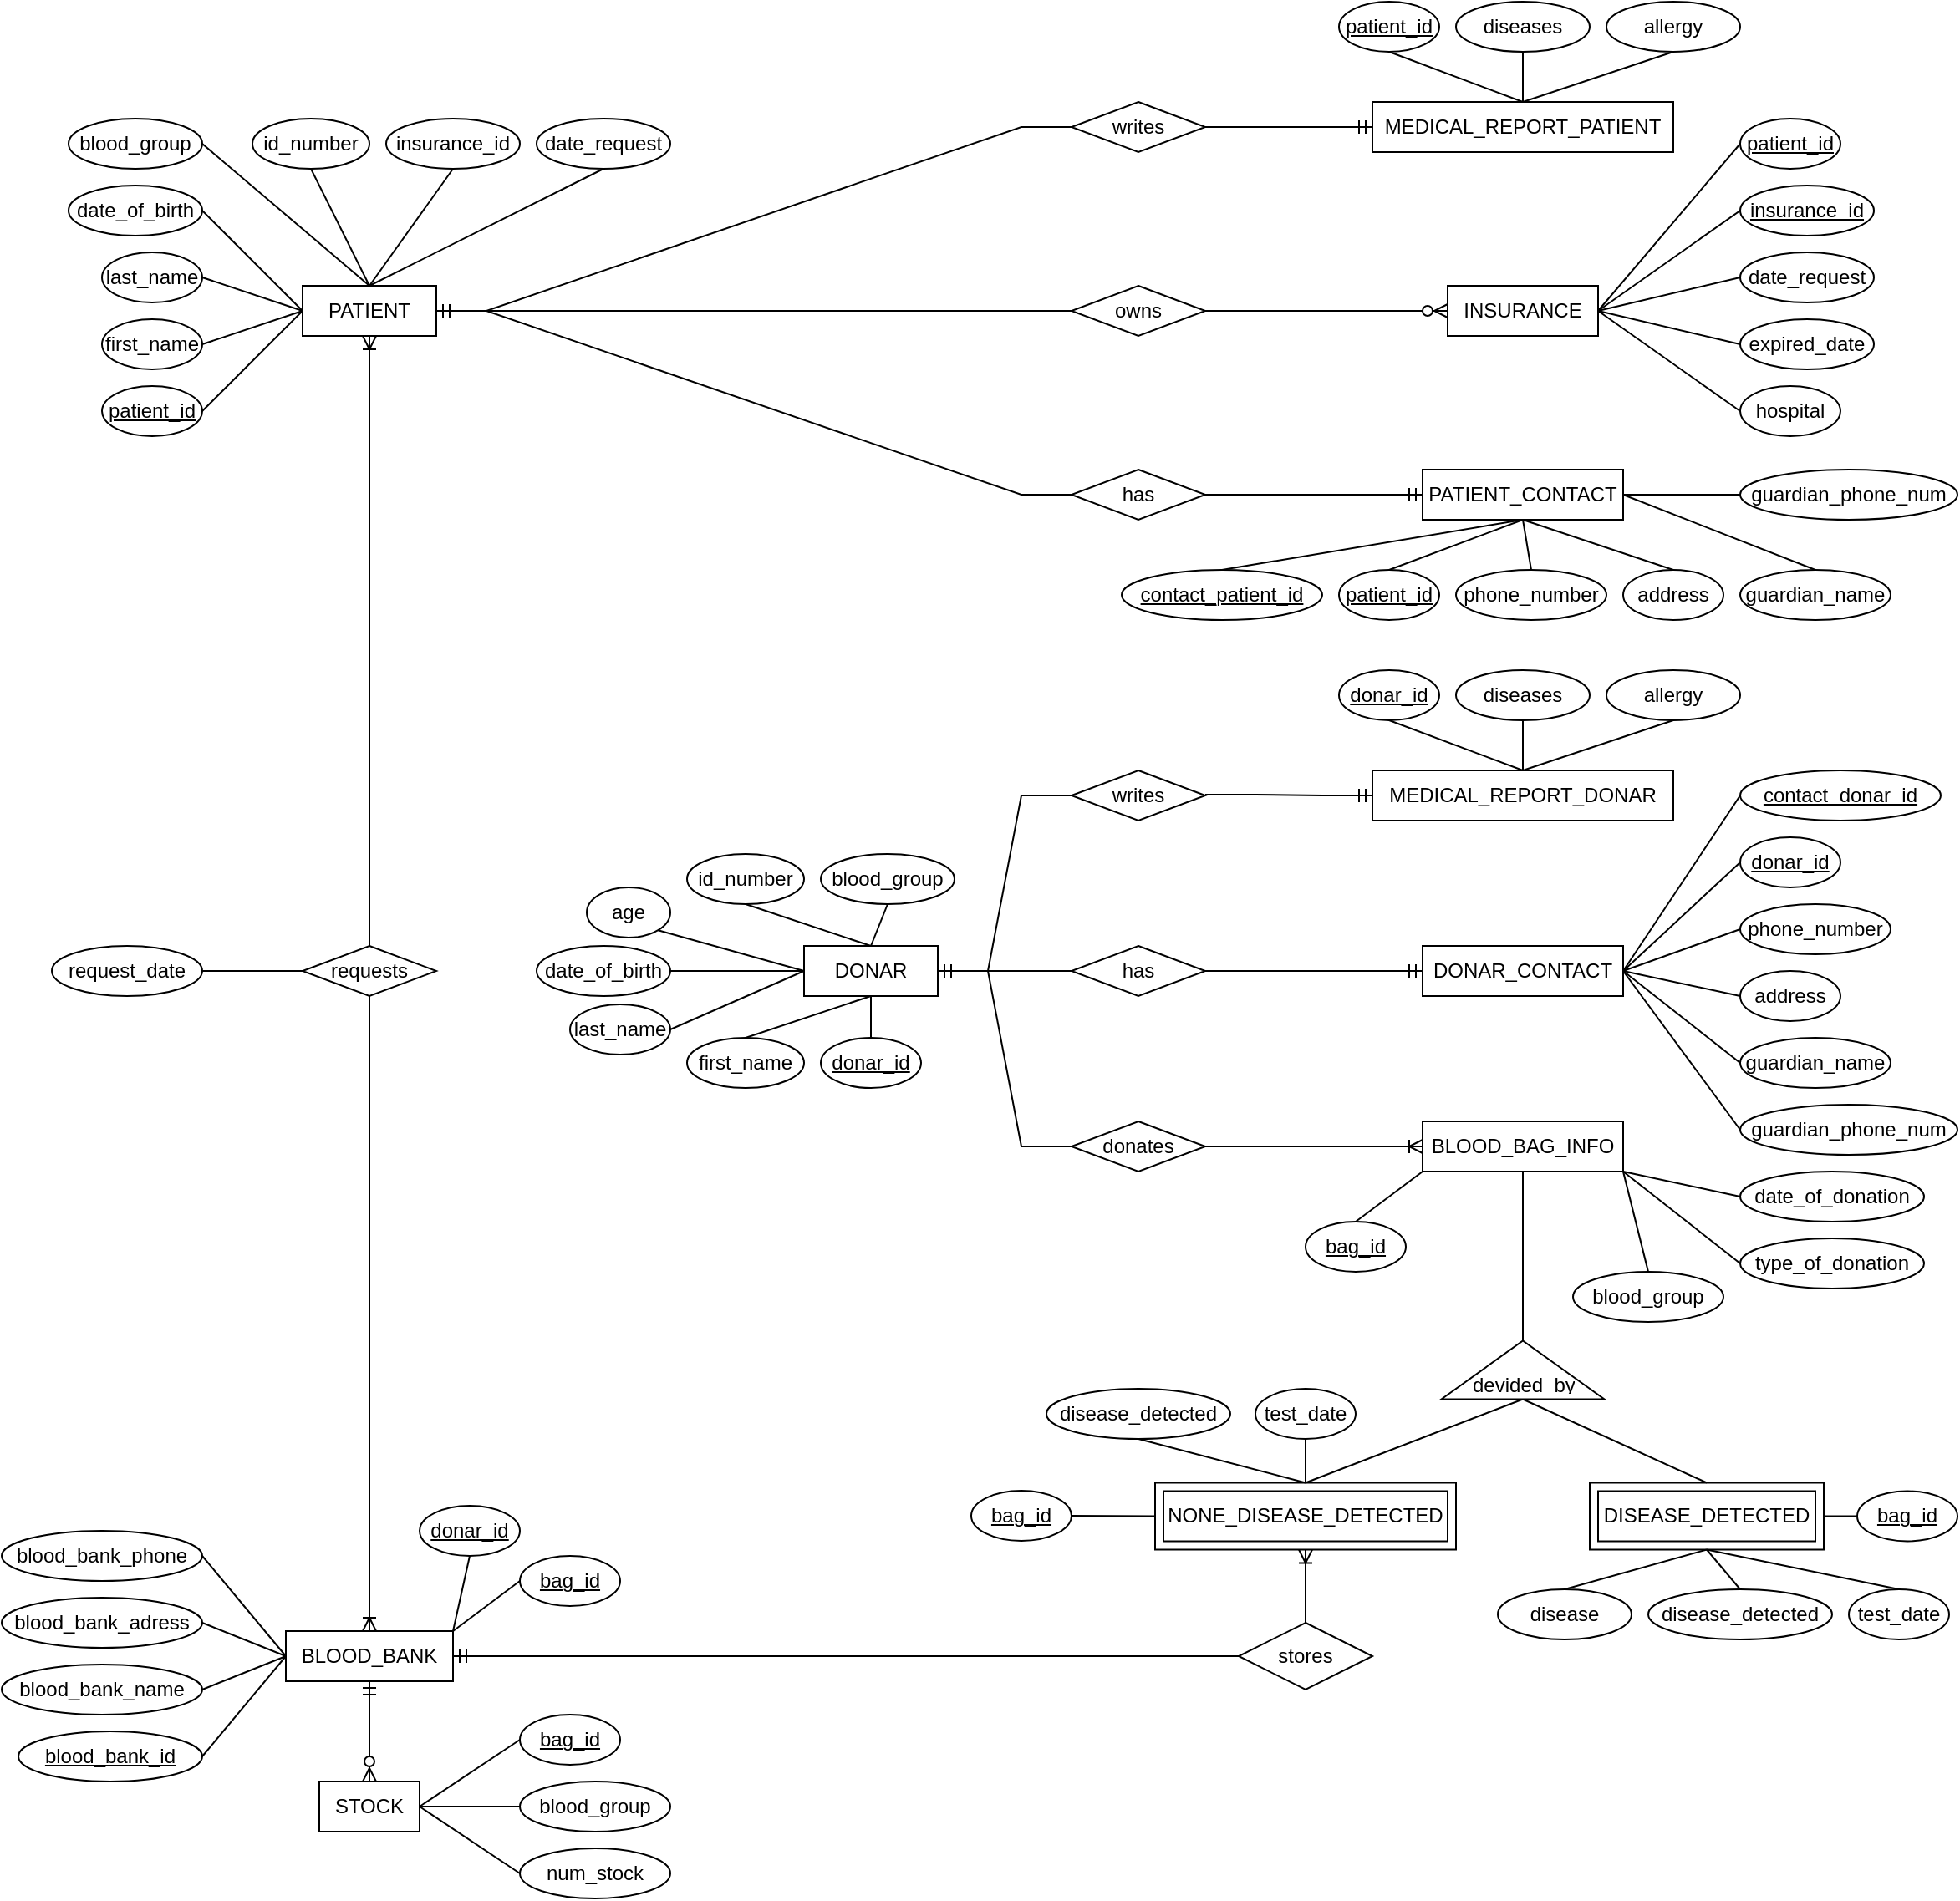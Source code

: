 <mxfile version="21.1.5" type="github">
  <diagram name="Page-1" id="q_V2T-h4sfvPQw7d-c_-">
    <mxGraphModel dx="2597" dy="2327" grid="1" gridSize="10" guides="1" tooltips="1" connect="1" arrows="1" fold="1" page="1" pageScale="1" pageWidth="850" pageHeight="1100" math="0" shadow="0">
      <root>
        <mxCell id="0" />
        <mxCell id="1" parent="0" />
        <mxCell id="ZOQP2-AyTBX1FextHDZo-1" value="PATIENT" style="rounded=0;whiteSpace=wrap;html=1;" parent="1" vertex="1">
          <mxGeometry x="-410" y="110" width="80" height="30" as="geometry" />
        </mxCell>
        <UserObject label="date_of_birth" id="ZOQP2-AyTBX1FextHDZo-3">
          <mxCell style="ellipse;whiteSpace=wrap;html=1;" parent="1" vertex="1">
            <mxGeometry x="-550" y="50" width="80" height="30" as="geometry" />
          </mxCell>
        </UserObject>
        <UserObject label="id_number" id="ZOQP2-AyTBX1FextHDZo-4">
          <mxCell style="ellipse;whiteSpace=wrap;html=1;" parent="1" vertex="1">
            <mxGeometry x="-440" y="10" width="70" height="30" as="geometry" />
          </mxCell>
        </UserObject>
        <UserObject label="blood_group" id="ZOQP2-AyTBX1FextHDZo-5">
          <mxCell style="ellipse;whiteSpace=wrap;html=1;" parent="1" vertex="1">
            <mxGeometry x="-550" y="10" width="80" height="30" as="geometry" />
          </mxCell>
        </UserObject>
        <UserObject label="insurance_id" id="ZOQP2-AyTBX1FextHDZo-6">
          <mxCell style="ellipse;whiteSpace=wrap;html=1;" parent="1" vertex="1">
            <mxGeometry x="-360" y="10" width="80" height="30" as="geometry" />
          </mxCell>
        </UserObject>
        <UserObject label="date_request" id="ZOQP2-AyTBX1FextHDZo-7">
          <mxCell style="ellipse;whiteSpace=wrap;html=1;" parent="1" vertex="1">
            <mxGeometry x="-270" y="10" width="80" height="30" as="geometry" />
          </mxCell>
        </UserObject>
        <UserObject label="last_name" id="ZOQP2-AyTBX1FextHDZo-8">
          <mxCell style="ellipse;whiteSpace=wrap;html=1;" parent="1" vertex="1">
            <mxGeometry x="-530" y="90" width="60" height="30" as="geometry" />
          </mxCell>
        </UserObject>
        <UserObject label="first_name" id="ZOQP2-AyTBX1FextHDZo-9">
          <mxCell style="ellipse;whiteSpace=wrap;html=1;" parent="1" vertex="1">
            <mxGeometry x="-530" y="130" width="60" height="30" as="geometry" />
          </mxCell>
        </UserObject>
        <mxCell id="ZOQP2-AyTBX1FextHDZo-10" value="PATIENT_CONTACT" style="rounded=0;whiteSpace=wrap;html=1;" parent="1" vertex="1">
          <mxGeometry x="260" y="220" width="120" height="30" as="geometry" />
        </mxCell>
        <mxCell id="ZOQP2-AyTBX1FextHDZo-11" value="INSURANCE" style="rounded=0;whiteSpace=wrap;html=1;" parent="1" vertex="1">
          <mxGeometry x="275" y="110" width="90" height="30" as="geometry" />
        </mxCell>
        <mxCell id="ZOQP2-AyTBX1FextHDZo-12" value="DONAR" style="rounded=0;whiteSpace=wrap;html=1;" parent="1" vertex="1">
          <mxGeometry x="-110" y="505" width="80" height="30" as="geometry" />
        </mxCell>
        <mxCell id="ZOQP2-AyTBX1FextHDZo-13" value="DONAR_CONTACT" style="rounded=0;whiteSpace=wrap;html=1;" parent="1" vertex="1">
          <mxGeometry x="260" y="505" width="120" height="30" as="geometry" />
        </mxCell>
        <mxCell id="ZOQP2-AyTBX1FextHDZo-14" value="BLOOD_BAG_INFO" style="rounded=0;whiteSpace=wrap;html=1;" parent="1" vertex="1">
          <mxGeometry x="260" y="610" width="120" height="30" as="geometry" />
        </mxCell>
        <mxCell id="ZOQP2-AyTBX1FextHDZo-17" value="MEDICAL_REPORT_PATIENT" style="rounded=0;whiteSpace=wrap;html=1;" parent="1" vertex="1">
          <mxGeometry x="230" width="180" height="30" as="geometry" />
        </mxCell>
        <mxCell id="ZOQP2-AyTBX1FextHDZo-19" value="MEDICAL_REPORT_DONAR" style="rounded=0;whiteSpace=wrap;html=1;" parent="1" vertex="1">
          <mxGeometry x="230" y="400" width="180" height="30" as="geometry" />
        </mxCell>
        <mxCell id="ZOQP2-AyTBX1FextHDZo-20" value="BLOOD_BANK" style="rounded=0;whiteSpace=wrap;html=1;" parent="1" vertex="1">
          <mxGeometry x="-420" y="915" width="100" height="30" as="geometry" />
        </mxCell>
        <mxCell id="ZOQP2-AyTBX1FextHDZo-21" value="STOCK" style="rounded=0;whiteSpace=wrap;html=1;" parent="1" vertex="1">
          <mxGeometry x="-400" y="1005" width="60" height="30" as="geometry" />
        </mxCell>
        <mxCell id="ZOQP2-AyTBX1FextHDZo-22" value="writes" style="rhombus;whiteSpace=wrap;html=1;" parent="1" vertex="1">
          <mxGeometry x="50" width="80" height="30" as="geometry" />
        </mxCell>
        <mxCell id="ZOQP2-AyTBX1FextHDZo-23" value="owns" style="rhombus;whiteSpace=wrap;html=1;" parent="1" vertex="1">
          <mxGeometry x="50" y="110" width="80" height="30" as="geometry" />
        </mxCell>
        <mxCell id="ZOQP2-AyTBX1FextHDZo-24" value="has" style="rhombus;whiteSpace=wrap;html=1;" parent="1" vertex="1">
          <mxGeometry x="50" y="220" width="80" height="30" as="geometry" />
        </mxCell>
        <mxCell id="ZOQP2-AyTBX1FextHDZo-25" value="writes" style="rhombus;whiteSpace=wrap;html=1;" parent="1" vertex="1">
          <mxGeometry x="50" y="400" width="80" height="30" as="geometry" />
        </mxCell>
        <mxCell id="ZOQP2-AyTBX1FextHDZo-26" value="has" style="rhombus;whiteSpace=wrap;html=1;" parent="1" vertex="1">
          <mxGeometry x="50" y="505" width="80" height="30" as="geometry" />
        </mxCell>
        <mxCell id="ZOQP2-AyTBX1FextHDZo-28" value="donates" style="rhombus;whiteSpace=wrap;html=1;" parent="1" vertex="1">
          <mxGeometry x="50" y="610" width="80" height="30" as="geometry" />
        </mxCell>
        <mxCell id="ZOQP2-AyTBX1FextHDZo-35" value="patient_id" style="ellipse;whiteSpace=wrap;html=1;align=center;fontStyle=4;" parent="1" vertex="1">
          <mxGeometry x="-530" y="170" width="60" height="30" as="geometry" />
        </mxCell>
        <mxCell id="ZOQP2-AyTBX1FextHDZo-38" value="" style="edgeStyle=entityRelationEdgeStyle;fontSize=12;html=1;endArrow=ERmandOne;rounded=0;entryX=1;entryY=0.5;entryDx=0;entryDy=0;exitX=0;exitY=0.5;exitDx=0;exitDy=0;" parent="1" source="ZOQP2-AyTBX1FextHDZo-22" target="ZOQP2-AyTBX1FextHDZo-1" edge="1">
          <mxGeometry width="100" height="100" relative="1" as="geometry">
            <mxPoint x="-110" y="45" as="sourcePoint" />
            <mxPoint x="-110" y="170" as="targetPoint" />
          </mxGeometry>
        </mxCell>
        <mxCell id="ZOQP2-AyTBX1FextHDZo-41" value="" style="endArrow=none;html=1;rounded=0;exitX=0.5;exitY=1;exitDx=0;exitDy=0;" parent="1" source="ZOQP2-AyTBX1FextHDZo-7" edge="1">
          <mxGeometry relative="1" as="geometry">
            <mxPoint x="-450" y="110" as="sourcePoint" />
            <mxPoint x="-370" y="110" as="targetPoint" />
          </mxGeometry>
        </mxCell>
        <mxCell id="ZOQP2-AyTBX1FextHDZo-42" value="" style="edgeStyle=entityRelationEdgeStyle;fontSize=12;html=1;endArrow=ERmandOne;rounded=0;entryX=0;entryY=0.5;entryDx=0;entryDy=0;exitX=1;exitY=0.5;exitDx=0;exitDy=0;" parent="1" source="ZOQP2-AyTBX1FextHDZo-22" target="ZOQP2-AyTBX1FextHDZo-17" edge="1">
          <mxGeometry width="100" height="100" relative="1" as="geometry">
            <mxPoint x="60" y="25" as="sourcePoint" />
            <mxPoint x="-20" y="105" as="targetPoint" />
          </mxGeometry>
        </mxCell>
        <UserObject label="phone_number" id="ZOQP2-AyTBX1FextHDZo-43">
          <mxCell style="ellipse;whiteSpace=wrap;html=1;" parent="1" vertex="1">
            <mxGeometry x="280" y="280" width="90" height="30" as="geometry" />
          </mxCell>
        </UserObject>
        <UserObject label="address" id="ZOQP2-AyTBX1FextHDZo-44">
          <mxCell style="ellipse;whiteSpace=wrap;html=1;" parent="1" vertex="1">
            <mxGeometry x="380" y="280" width="60" height="30" as="geometry" />
          </mxCell>
        </UserObject>
        <UserObject label="guardian_name" id="ZOQP2-AyTBX1FextHDZo-45">
          <mxCell style="ellipse;whiteSpace=wrap;html=1;" parent="1" vertex="1">
            <mxGeometry x="450" y="280" width="90" height="30" as="geometry" />
          </mxCell>
        </UserObject>
        <UserObject label="guardian_phone_num" id="ZOQP2-AyTBX1FextHDZo-46">
          <mxCell style="ellipse;whiteSpace=wrap;html=1;" parent="1" vertex="1">
            <mxGeometry x="450" y="220" width="130" height="30" as="geometry" />
          </mxCell>
        </UserObject>
        <UserObject label="expired_date" id="ZOQP2-AyTBX1FextHDZo-48">
          <mxCell style="ellipse;whiteSpace=wrap;html=1;" parent="1" vertex="1">
            <mxGeometry x="450" y="130" width="80" height="30" as="geometry" />
          </mxCell>
        </UserObject>
        <UserObject label="hospital" id="ZOQP2-AyTBX1FextHDZo-49">
          <mxCell style="ellipse;whiteSpace=wrap;html=1;" parent="1" vertex="1">
            <mxGeometry x="450" y="170" width="60" height="30" as="geometry" />
          </mxCell>
        </UserObject>
        <UserObject label="diseases" id="ZOQP2-AyTBX1FextHDZo-50">
          <mxCell style="ellipse;whiteSpace=wrap;html=1;" parent="1" vertex="1">
            <mxGeometry x="280" y="-60" width="80" height="30" as="geometry" />
          </mxCell>
        </UserObject>
        <UserObject label="allergy" id="ZOQP2-AyTBX1FextHDZo-51">
          <mxCell style="ellipse;whiteSpace=wrap;html=1;" parent="1" vertex="1">
            <mxGeometry x="370" y="-60" width="80" height="30" as="geometry" />
          </mxCell>
        </UserObject>
        <UserObject label="diseases" id="ZOQP2-AyTBX1FextHDZo-52">
          <mxCell style="ellipse;whiteSpace=wrap;html=1;" parent="1" vertex="1">
            <mxGeometry x="280" y="340" width="80" height="30" as="geometry" />
          </mxCell>
        </UserObject>
        <UserObject label="allergy" id="ZOQP2-AyTBX1FextHDZo-53">
          <mxCell style="ellipse;whiteSpace=wrap;html=1;" parent="1" vertex="1">
            <mxGeometry x="370" y="340" width="80" height="30" as="geometry" />
          </mxCell>
        </UserObject>
        <UserObject label="blood_group" id="ZOQP2-AyTBX1FextHDZo-54">
          <mxCell style="ellipse;whiteSpace=wrap;html=1;" parent="1" vertex="1">
            <mxGeometry x="350" y="700" width="90" height="30" as="geometry" />
          </mxCell>
        </UserObject>
        <UserObject label="type_of_donation" id="ZOQP2-AyTBX1FextHDZo-55">
          <mxCell style="ellipse;whiteSpace=wrap;html=1;" parent="1" vertex="1">
            <mxGeometry x="450" y="680" width="110" height="30" as="geometry" />
          </mxCell>
        </UserObject>
        <UserObject label="date_of_donation" id="ZOQP2-AyTBX1FextHDZo-56">
          <mxCell style="ellipse;whiteSpace=wrap;html=1;" parent="1" vertex="1">
            <mxGeometry x="450" y="640" width="110" height="30" as="geometry" />
          </mxCell>
        </UserObject>
        <UserObject label="phone_number" id="ZOQP2-AyTBX1FextHDZo-57">
          <mxCell style="ellipse;whiteSpace=wrap;html=1;" parent="1" vertex="1">
            <mxGeometry x="450" y="480" width="90" height="30" as="geometry" />
          </mxCell>
        </UserObject>
        <UserObject label="address" id="ZOQP2-AyTBX1FextHDZo-58">
          <mxCell style="ellipse;whiteSpace=wrap;html=1;" parent="1" vertex="1">
            <mxGeometry x="450" y="520" width="60" height="30" as="geometry" />
          </mxCell>
        </UserObject>
        <UserObject label="guardian_name" id="ZOQP2-AyTBX1FextHDZo-59">
          <mxCell style="ellipse;whiteSpace=wrap;html=1;" parent="1" vertex="1">
            <mxGeometry x="450" y="560" width="90" height="30" as="geometry" />
          </mxCell>
        </UserObject>
        <UserObject label="guardian_phone_num" id="ZOQP2-AyTBX1FextHDZo-60">
          <mxCell style="ellipse;whiteSpace=wrap;html=1;" parent="1" vertex="1">
            <mxGeometry x="450" y="600" width="130" height="30" as="geometry" />
          </mxCell>
        </UserObject>
        <UserObject label="disease" id="ZOQP2-AyTBX1FextHDZo-61">
          <mxCell style="ellipse;whiteSpace=wrap;html=1;" parent="1" vertex="1">
            <mxGeometry x="305" y="890" width="80" height="30" as="geometry" />
          </mxCell>
        </UserObject>
        <UserObject label="disease_detected" id="ZOQP2-AyTBX1FextHDZo-62">
          <mxCell style="ellipse;whiteSpace=wrap;html=1;" parent="1" vertex="1">
            <mxGeometry x="395" y="890" width="110" height="30" as="geometry" />
          </mxCell>
        </UserObject>
        <UserObject label="test_date" id="ZOQP2-AyTBX1FextHDZo-63">
          <mxCell style="ellipse;whiteSpace=wrap;html=1;" parent="1" vertex="1">
            <mxGeometry x="515" y="890" width="60" height="30" as="geometry" />
          </mxCell>
        </UserObject>
        <UserObject label="disease_detected" id="ZOQP2-AyTBX1FextHDZo-64">
          <mxCell style="ellipse;whiteSpace=wrap;html=1;" parent="1" vertex="1">
            <mxGeometry x="35" y="770" width="110" height="30" as="geometry" />
          </mxCell>
        </UserObject>
        <UserObject label="test_date" id="ZOQP2-AyTBX1FextHDZo-65">
          <mxCell style="ellipse;whiteSpace=wrap;html=1;" parent="1" vertex="1">
            <mxGeometry x="160" y="770" width="60" height="30" as="geometry" />
          </mxCell>
        </UserObject>
        <mxCell id="ZOQP2-AyTBX1FextHDZo-66" value="stores" style="shape=rhombus;perimeter=rhombusPerimeter;whiteSpace=wrap;html=1;align=center;" parent="1" vertex="1">
          <mxGeometry x="150" y="910" width="80" height="40" as="geometry" />
        </mxCell>
        <mxCell id="ZOQP2-AyTBX1FextHDZo-67" value="NONE_DISEASE_DETECTED" style="shape=ext;margin=3;double=1;whiteSpace=wrap;html=1;align=center;" parent="1" vertex="1">
          <mxGeometry x="100" y="826.25" width="180" height="40" as="geometry" />
        </mxCell>
        <mxCell id="ZOQP2-AyTBX1FextHDZo-68" value="DISEASE_DETECTED" style="shape=ext;margin=3;double=1;whiteSpace=wrap;html=1;align=center;" parent="1" vertex="1">
          <mxGeometry x="360" y="826.25" width="140" height="40" as="geometry" />
        </mxCell>
        <mxCell id="ZOQP2-AyTBX1FextHDZo-69" value="num_stock" style="ellipse;whiteSpace=wrap;html=1;align=center;" parent="1" vertex="1">
          <mxGeometry x="-280" y="1045" width="90" height="30" as="geometry" />
        </mxCell>
        <mxCell id="ZOQP2-AyTBX1FextHDZo-70" value="blood_group" style="ellipse;whiteSpace=wrap;html=1;align=center;" parent="1" vertex="1">
          <mxGeometry x="-280" y="1005" width="90" height="30" as="geometry" />
        </mxCell>
        <UserObject label="date_of_birth" id="ZOQP2-AyTBX1FextHDZo-72">
          <mxCell style="ellipse;whiteSpace=wrap;html=1;" parent="1" vertex="1">
            <mxGeometry x="-270" y="505" width="80" height="30" as="geometry" />
          </mxCell>
        </UserObject>
        <UserObject label="blood_group" id="ZOQP2-AyTBX1FextHDZo-73">
          <mxCell style="ellipse;whiteSpace=wrap;html=1;" parent="1" vertex="1">
            <mxGeometry x="-100" y="450" width="80" height="30" as="geometry" />
          </mxCell>
        </UserObject>
        <UserObject label="last_name" id="ZOQP2-AyTBX1FextHDZo-74">
          <mxCell style="ellipse;whiteSpace=wrap;html=1;" parent="1" vertex="1">
            <mxGeometry x="-250" y="540" width="60" height="30" as="geometry" />
          </mxCell>
        </UserObject>
        <UserObject label="first_name" id="ZOQP2-AyTBX1FextHDZo-75">
          <mxCell style="ellipse;whiteSpace=wrap;html=1;" parent="1" vertex="1">
            <mxGeometry x="-180" y="560" width="70" height="30" as="geometry" />
          </mxCell>
        </UserObject>
        <mxCell id="ZOQP2-AyTBX1FextHDZo-77" value="donar_id" style="ellipse;whiteSpace=wrap;html=1;align=center;fontStyle=4;" parent="1" vertex="1">
          <mxGeometry x="-100" y="560" width="60" height="30" as="geometry" />
        </mxCell>
        <UserObject label="age" id="ZOQP2-AyTBX1FextHDZo-78">
          <mxCell style="ellipse;whiteSpace=wrap;html=1;" parent="1" vertex="1">
            <mxGeometry x="-240" y="470" width="50" height="30" as="geometry" />
          </mxCell>
        </UserObject>
        <UserObject label="id_number" id="ZOQP2-AyTBX1FextHDZo-79">
          <mxCell style="ellipse;whiteSpace=wrap;html=1;" parent="1" vertex="1">
            <mxGeometry x="-180" y="450" width="70" height="30" as="geometry" />
          </mxCell>
        </UserObject>
        <UserObject label="blood_bank_phone" id="ZOQP2-AyTBX1FextHDZo-81">
          <mxCell style="ellipse;whiteSpace=wrap;html=1;" parent="1" vertex="1">
            <mxGeometry x="-590" y="855" width="120" height="30" as="geometry" />
          </mxCell>
        </UserObject>
        <UserObject label="blood_bank_adress" id="ZOQP2-AyTBX1FextHDZo-82">
          <mxCell style="ellipse;whiteSpace=wrap;html=1;" parent="1" vertex="1">
            <mxGeometry x="-590" y="895" width="120" height="30" as="geometry" />
          </mxCell>
        </UserObject>
        <UserObject label="blood_bank_name" id="ZOQP2-AyTBX1FextHDZo-83">
          <mxCell style="ellipse;whiteSpace=wrap;html=1;" parent="1" vertex="1">
            <mxGeometry x="-590" y="935" width="120" height="30" as="geometry" />
          </mxCell>
        </UserObject>
        <mxCell id="ZOQP2-AyTBX1FextHDZo-84" value="blood_bank_id" style="ellipse;whiteSpace=wrap;html=1;align=center;fontStyle=4;" parent="1" vertex="1">
          <mxGeometry x="-580" y="975" width="110" height="30" as="geometry" />
        </mxCell>
        <mxCell id="ZOQP2-AyTBX1FextHDZo-87" value="" style="endArrow=none;html=1;rounded=0;exitX=0.5;exitY=1;exitDx=0;exitDy=0;entryX=0.5;entryY=0;entryDx=0;entryDy=0;" parent="1" source="ZOQP2-AyTBX1FextHDZo-6" target="ZOQP2-AyTBX1FextHDZo-1" edge="1">
          <mxGeometry relative="1" as="geometry">
            <mxPoint x="-410" y="60" as="sourcePoint" />
            <mxPoint x="-250" y="60" as="targetPoint" />
          </mxGeometry>
        </mxCell>
        <mxCell id="ZOQP2-AyTBX1FextHDZo-88" value="" style="endArrow=none;html=1;rounded=0;exitX=0.5;exitY=1;exitDx=0;exitDy=0;entryX=0.5;entryY=0;entryDx=0;entryDy=0;" parent="1" source="ZOQP2-AyTBX1FextHDZo-4" target="ZOQP2-AyTBX1FextHDZo-1" edge="1">
          <mxGeometry relative="1" as="geometry">
            <mxPoint x="-360" y="10" as="sourcePoint" />
            <mxPoint x="-360" y="120" as="targetPoint" />
          </mxGeometry>
        </mxCell>
        <mxCell id="ZOQP2-AyTBX1FextHDZo-89" value="" style="endArrow=none;html=1;rounded=0;exitX=1;exitY=0.5;exitDx=0;exitDy=0;" parent="1" source="ZOQP2-AyTBX1FextHDZo-5" edge="1">
          <mxGeometry relative="1" as="geometry">
            <mxPoint x="-445" y="10" as="sourcePoint" />
            <mxPoint x="-370" y="110" as="targetPoint" />
          </mxGeometry>
        </mxCell>
        <mxCell id="ZOQP2-AyTBX1FextHDZo-90" value="" style="endArrow=none;html=1;rounded=0;exitX=1;exitY=0.5;exitDx=0;exitDy=0;entryX=0;entryY=0.5;entryDx=0;entryDy=0;" parent="1" source="ZOQP2-AyTBX1FextHDZo-3" target="ZOQP2-AyTBX1FextHDZo-1" edge="1">
          <mxGeometry relative="1" as="geometry">
            <mxPoint x="-460" y="35" as="sourcePoint" />
            <mxPoint x="-360" y="120" as="targetPoint" />
          </mxGeometry>
        </mxCell>
        <mxCell id="ZOQP2-AyTBX1FextHDZo-91" value="" style="endArrow=none;html=1;rounded=0;exitX=1;exitY=0.5;exitDx=0;exitDy=0;entryX=0;entryY=0.5;entryDx=0;entryDy=0;" parent="1" source="ZOQP2-AyTBX1FextHDZo-8" target="ZOQP2-AyTBX1FextHDZo-1" edge="1">
          <mxGeometry relative="1" as="geometry">
            <mxPoint x="-460" y="75" as="sourcePoint" />
            <mxPoint x="-400" y="120" as="targetPoint" />
          </mxGeometry>
        </mxCell>
        <mxCell id="ZOQP2-AyTBX1FextHDZo-92" value="" style="endArrow=none;html=1;rounded=0;exitX=1;exitY=0.5;exitDx=0;exitDy=0;entryX=0;entryY=0.5;entryDx=0;entryDy=0;" parent="1" source="ZOQP2-AyTBX1FextHDZo-9" target="ZOQP2-AyTBX1FextHDZo-1" edge="1">
          <mxGeometry relative="1" as="geometry">
            <mxPoint x="-460" y="115" as="sourcePoint" />
            <mxPoint x="-400" y="135" as="targetPoint" />
          </mxGeometry>
        </mxCell>
        <mxCell id="ZOQP2-AyTBX1FextHDZo-93" value="" style="endArrow=none;html=1;rounded=0;exitX=1;exitY=0.5;exitDx=0;exitDy=0;entryX=0;entryY=0.5;entryDx=0;entryDy=0;" parent="1" source="ZOQP2-AyTBX1FextHDZo-35" target="ZOQP2-AyTBX1FextHDZo-1" edge="1">
          <mxGeometry relative="1" as="geometry">
            <mxPoint x="-460" y="155" as="sourcePoint" />
            <mxPoint x="-400" y="135" as="targetPoint" />
          </mxGeometry>
        </mxCell>
        <mxCell id="ZOQP2-AyTBX1FextHDZo-94" value="" style="endArrow=none;html=1;rounded=0;exitX=0.5;exitY=1;exitDx=0;exitDy=0;" parent="1" source="ZOQP2-AyTBX1FextHDZo-50" edge="1">
          <mxGeometry relative="1" as="geometry">
            <mxPoint x="250" y="80" as="sourcePoint" />
            <mxPoint x="320" as="targetPoint" />
          </mxGeometry>
        </mxCell>
        <mxCell id="ZOQP2-AyTBX1FextHDZo-95" value="" style="endArrow=none;html=1;rounded=0;entryX=0.5;entryY=0;entryDx=0;entryDy=0;exitX=0.5;exitY=1;exitDx=0;exitDy=0;" parent="1" source="ZOQP2-AyTBX1FextHDZo-51" target="ZOQP2-AyTBX1FextHDZo-17" edge="1">
          <mxGeometry relative="1" as="geometry">
            <mxPoint x="400" y="-30" as="sourcePoint" />
            <mxPoint x="330" y="10" as="targetPoint" />
          </mxGeometry>
        </mxCell>
        <mxCell id="ZOQP2-AyTBX1FextHDZo-96" value="" style="endArrow=none;html=1;rounded=0;exitX=0;exitY=0.5;exitDx=0;exitDy=0;entryX=1;entryY=0.5;entryDx=0;entryDy=0;" parent="1" source="ZOQP2-AyTBX1FextHDZo-48" target="ZOQP2-AyTBX1FextHDZo-11" edge="1">
          <mxGeometry relative="1" as="geometry">
            <mxPoint x="380" y="10" as="sourcePoint" />
            <mxPoint x="330" y="40" as="targetPoint" />
          </mxGeometry>
        </mxCell>
        <mxCell id="ZOQP2-AyTBX1FextHDZo-97" value="" style="endArrow=none;html=1;rounded=0;exitX=0;exitY=0.5;exitDx=0;exitDy=0;entryX=1;entryY=0.5;entryDx=0;entryDy=0;" parent="1" source="ZOQP2-AyTBX1FextHDZo-49" target="ZOQP2-AyTBX1FextHDZo-11" edge="1">
          <mxGeometry relative="1" as="geometry">
            <mxPoint x="460" y="115" as="sourcePoint" />
            <mxPoint x="370" y="130" as="targetPoint" />
          </mxGeometry>
        </mxCell>
        <mxCell id="ZOQP2-AyTBX1FextHDZo-99" value="" style="endArrow=none;html=1;rounded=0;exitX=0;exitY=0.5;exitDx=0;exitDy=0;entryX=1;entryY=0.5;entryDx=0;entryDy=0;" parent="1" source="ZOQP2-AyTBX1FextHDZo-46" target="ZOQP2-AyTBX1FextHDZo-10" edge="1">
          <mxGeometry relative="1" as="geometry">
            <mxPoint x="460" y="185" as="sourcePoint" />
            <mxPoint x="375" y="165" as="targetPoint" />
          </mxGeometry>
        </mxCell>
        <mxCell id="ZOQP2-AyTBX1FextHDZo-100" value="" style="endArrow=none;html=1;rounded=0;exitX=0.5;exitY=0;exitDx=0;exitDy=0;entryX=1;entryY=0.5;entryDx=0;entryDy=0;" parent="1" source="ZOQP2-AyTBX1FextHDZo-45" target="ZOQP2-AyTBX1FextHDZo-10" edge="1">
          <mxGeometry relative="1" as="geometry">
            <mxPoint x="462" y="261" as="sourcePoint" />
            <mxPoint x="390" y="245" as="targetPoint" />
          </mxGeometry>
        </mxCell>
        <mxCell id="ZOQP2-AyTBX1FextHDZo-101" value="" style="endArrow=none;html=1;rounded=0;exitX=0.5;exitY=0;exitDx=0;exitDy=0;entryX=0.5;entryY=1;entryDx=0;entryDy=0;" parent="1" source="ZOQP2-AyTBX1FextHDZo-44" target="ZOQP2-AyTBX1FextHDZo-10" edge="1">
          <mxGeometry relative="1" as="geometry">
            <mxPoint x="435" y="290" as="sourcePoint" />
            <mxPoint x="390" y="245" as="targetPoint" />
          </mxGeometry>
        </mxCell>
        <mxCell id="ZOQP2-AyTBX1FextHDZo-102" value="" style="endArrow=none;html=1;rounded=0;exitX=0.5;exitY=0;exitDx=0;exitDy=0;entryX=0.5;entryY=1;entryDx=0;entryDy=0;" parent="1" source="ZOQP2-AyTBX1FextHDZo-43" target="ZOQP2-AyTBX1FextHDZo-10" edge="1">
          <mxGeometry relative="1" as="geometry">
            <mxPoint x="350" y="290" as="sourcePoint" />
            <mxPoint x="330" y="260" as="targetPoint" />
          </mxGeometry>
        </mxCell>
        <mxCell id="ZOQP2-AyTBX1FextHDZo-103" value="" style="endArrow=none;html=1;rounded=0;entryX=0.5;entryY=0;entryDx=0;entryDy=0;exitX=1;exitY=1;exitDx=0;exitDy=0;" parent="1" source="ZOQP2-AyTBX1FextHDZo-14" target="ZOQP2-AyTBX1FextHDZo-54" edge="1">
          <mxGeometry relative="1" as="geometry">
            <mxPoint x="370" y="660" as="sourcePoint" />
            <mxPoint x="330" y="490" as="targetPoint" />
          </mxGeometry>
        </mxCell>
        <mxCell id="ZOQP2-AyTBX1FextHDZo-104" value="" style="endArrow=none;html=1;rounded=0;entryX=0;entryY=0.5;entryDx=0;entryDy=0;exitX=1;exitY=1;exitDx=0;exitDy=0;" parent="1" source="ZOQP2-AyTBX1FextHDZo-14" target="ZOQP2-AyTBX1FextHDZo-55" edge="1">
          <mxGeometry relative="1" as="geometry">
            <mxPoint x="380" y="660" as="sourcePoint" />
            <mxPoint x="220" y="610" as="targetPoint" />
          </mxGeometry>
        </mxCell>
        <mxCell id="ZOQP2-AyTBX1FextHDZo-105" value="" style="endArrow=none;html=1;rounded=0;entryX=0;entryY=0.5;entryDx=0;entryDy=0;exitX=1;exitY=1;exitDx=0;exitDy=0;" parent="1" source="ZOQP2-AyTBX1FextHDZo-14" target="ZOQP2-AyTBX1FextHDZo-56" edge="1">
          <mxGeometry relative="1" as="geometry">
            <mxPoint x="380" y="660.0" as="sourcePoint" />
            <mxPoint x="330" y="610" as="targetPoint" />
          </mxGeometry>
        </mxCell>
        <mxCell id="ZOQP2-AyTBX1FextHDZo-106" value="" style="endArrow=none;html=1;rounded=0;entryX=0;entryY=0.5;entryDx=0;entryDy=0;exitX=1;exitY=0.5;exitDx=0;exitDy=0;" parent="1" source="ZOQP2-AyTBX1FextHDZo-13" target="ZOQP2-AyTBX1FextHDZo-57" edge="1">
          <mxGeometry relative="1" as="geometry">
            <mxPoint x="330" y="430" as="sourcePoint" />
            <mxPoint x="450" y="400" as="targetPoint" />
          </mxGeometry>
        </mxCell>
        <mxCell id="ZOQP2-AyTBX1FextHDZo-107" value="" style="endArrow=none;html=1;rounded=0;entryX=0;entryY=0.5;entryDx=0;entryDy=0;exitX=1;exitY=0.5;exitDx=0;exitDy=0;" parent="1" source="ZOQP2-AyTBX1FextHDZo-13" target="ZOQP2-AyTBX1FextHDZo-58" edge="1">
          <mxGeometry relative="1" as="geometry">
            <mxPoint x="390" y="525" as="sourcePoint" />
            <mxPoint x="460" y="465" as="targetPoint" />
          </mxGeometry>
        </mxCell>
        <mxCell id="ZOQP2-AyTBX1FextHDZo-108" value="" style="endArrow=none;html=1;rounded=0;entryX=0;entryY=0.5;entryDx=0;entryDy=0;exitX=1;exitY=0.5;exitDx=0;exitDy=0;" parent="1" source="ZOQP2-AyTBX1FextHDZo-13" target="ZOQP2-AyTBX1FextHDZo-59" edge="1">
          <mxGeometry relative="1" as="geometry">
            <mxPoint x="390" y="525" as="sourcePoint" />
            <mxPoint x="460" y="505" as="targetPoint" />
          </mxGeometry>
        </mxCell>
        <mxCell id="ZOQP2-AyTBX1FextHDZo-109" value="" style="endArrow=none;html=1;rounded=0;entryX=0;entryY=0.5;entryDx=0;entryDy=0;exitX=1;exitY=0.5;exitDx=0;exitDy=0;" parent="1" source="ZOQP2-AyTBX1FextHDZo-13" target="ZOQP2-AyTBX1FextHDZo-60" edge="1">
          <mxGeometry relative="1" as="geometry">
            <mxPoint x="390" y="525" as="sourcePoint" />
            <mxPoint x="460" y="545" as="targetPoint" />
          </mxGeometry>
        </mxCell>
        <mxCell id="ZOQP2-AyTBX1FextHDZo-110" value="" style="endArrow=none;html=1;rounded=0;entryX=0.5;entryY=1;entryDx=0;entryDy=0;exitX=0.5;exitY=0;exitDx=0;exitDy=0;" parent="1" source="ZOQP2-AyTBX1FextHDZo-19" target="ZOQP2-AyTBX1FextHDZo-53" edge="1">
          <mxGeometry relative="1" as="geometry">
            <mxPoint x="390" y="505" as="sourcePoint" />
            <mxPoint x="460" y="565" as="targetPoint" />
          </mxGeometry>
        </mxCell>
        <mxCell id="ZOQP2-AyTBX1FextHDZo-111" value="" style="endArrow=none;html=1;rounded=0;entryX=0.5;entryY=1;entryDx=0;entryDy=0;exitX=0.5;exitY=0;exitDx=0;exitDy=0;" parent="1" source="ZOQP2-AyTBX1FextHDZo-19" target="ZOQP2-AyTBX1FextHDZo-52" edge="1">
          <mxGeometry relative="1" as="geometry">
            <mxPoint x="420" y="600" as="sourcePoint" />
            <mxPoint x="460" y="625" as="targetPoint" />
          </mxGeometry>
        </mxCell>
        <mxCell id="ZOQP2-AyTBX1FextHDZo-112" value="" style="endArrow=none;html=1;rounded=0;entryX=0.5;entryY=1;entryDx=0;entryDy=0;exitX=0.5;exitY=0;exitDx=0;exitDy=0;" parent="1" source="ZOQP2-AyTBX1FextHDZo-67" target="ZOQP2-AyTBX1FextHDZo-64" edge="1">
          <mxGeometry relative="1" as="geometry">
            <mxPoint x="420" y="650" as="sourcePoint" />
            <mxPoint x="390" y="680" as="targetPoint" />
          </mxGeometry>
        </mxCell>
        <mxCell id="ZOQP2-AyTBX1FextHDZo-113" value="" style="endArrow=none;html=1;rounded=0;entryX=0.5;entryY=1;entryDx=0;entryDy=0;exitX=0.5;exitY=0;exitDx=0;exitDy=0;" parent="1" source="ZOQP2-AyTBX1FextHDZo-67" target="ZOQP2-AyTBX1FextHDZo-65" edge="1">
          <mxGeometry relative="1" as="geometry">
            <mxPoint x="200" y="836" as="sourcePoint" />
            <mxPoint x="125" y="810" as="targetPoint" />
          </mxGeometry>
        </mxCell>
        <mxCell id="ZOQP2-AyTBX1FextHDZo-114" value="" style="endArrow=none;html=1;rounded=0;entryX=0.5;entryY=1;entryDx=0;entryDy=0;exitX=0.5;exitY=0;exitDx=0;exitDy=0;" parent="1" source="ZOQP2-AyTBX1FextHDZo-61" target="ZOQP2-AyTBX1FextHDZo-68" edge="1">
          <mxGeometry relative="1" as="geometry">
            <mxPoint x="200" y="836" as="sourcePoint" />
            <mxPoint x="220" y="810" as="targetPoint" />
          </mxGeometry>
        </mxCell>
        <mxCell id="ZOQP2-AyTBX1FextHDZo-115" value="" style="endArrow=none;html=1;rounded=0;entryX=0.5;entryY=1;entryDx=0;entryDy=0;exitX=0.5;exitY=0;exitDx=0;exitDy=0;" parent="1" source="ZOQP2-AyTBX1FextHDZo-62" target="ZOQP2-AyTBX1FextHDZo-68" edge="1">
          <mxGeometry relative="1" as="geometry">
            <mxPoint x="355" y="900" as="sourcePoint" />
            <mxPoint x="440" y="876" as="targetPoint" />
          </mxGeometry>
        </mxCell>
        <mxCell id="ZOQP2-AyTBX1FextHDZo-116" value="" style="endArrow=none;html=1;rounded=0;entryX=0.5;entryY=1;entryDx=0;entryDy=0;exitX=0.5;exitY=0;exitDx=0;exitDy=0;" parent="1" source="ZOQP2-AyTBX1FextHDZo-63" target="ZOQP2-AyTBX1FextHDZo-68" edge="1">
          <mxGeometry relative="1" as="geometry">
            <mxPoint x="460" y="900" as="sourcePoint" />
            <mxPoint x="440" y="876" as="targetPoint" />
          </mxGeometry>
        </mxCell>
        <mxCell id="ZOQP2-AyTBX1FextHDZo-117" value="" style="endArrow=none;html=1;rounded=0;exitX=1;exitY=0.5;exitDx=0;exitDy=0;entryX=0;entryY=0.5;entryDx=0;entryDy=0;" parent="1" source="ZOQP2-AyTBX1FextHDZo-81" target="ZOQP2-AyTBX1FextHDZo-20" edge="1">
          <mxGeometry relative="1" as="geometry">
            <mxPoint x="-500" y="935" as="sourcePoint" />
            <mxPoint x="-340" y="935" as="targetPoint" />
          </mxGeometry>
        </mxCell>
        <mxCell id="ZOQP2-AyTBX1FextHDZo-119" value="" style="endArrow=none;html=1;rounded=0;exitX=1;exitY=0.5;exitDx=0;exitDy=0;entryX=0;entryY=0.5;entryDx=0;entryDy=0;" parent="1" source="ZOQP2-AyTBX1FextHDZo-82" target="ZOQP2-AyTBX1FextHDZo-20" edge="1">
          <mxGeometry relative="1" as="geometry">
            <mxPoint x="-500" y="935" as="sourcePoint" />
            <mxPoint x="-340" y="935" as="targetPoint" />
          </mxGeometry>
        </mxCell>
        <mxCell id="ZOQP2-AyTBX1FextHDZo-120" value="" style="endArrow=none;html=1;rounded=0;exitX=1;exitY=0.5;exitDx=0;exitDy=0;entryX=0;entryY=0.5;entryDx=0;entryDy=0;" parent="1" source="ZOQP2-AyTBX1FextHDZo-83" target="ZOQP2-AyTBX1FextHDZo-20" edge="1">
          <mxGeometry relative="1" as="geometry">
            <mxPoint x="-500" y="935" as="sourcePoint" />
            <mxPoint x="-340" y="935" as="targetPoint" />
          </mxGeometry>
        </mxCell>
        <mxCell id="ZOQP2-AyTBX1FextHDZo-121" value="" style="endArrow=none;html=1;rounded=0;exitX=1;exitY=0.5;exitDx=0;exitDy=0;entryX=0;entryY=0.5;entryDx=0;entryDy=0;" parent="1" source="ZOQP2-AyTBX1FextHDZo-84" target="ZOQP2-AyTBX1FextHDZo-20" edge="1">
          <mxGeometry relative="1" as="geometry">
            <mxPoint x="-500" y="935" as="sourcePoint" />
            <mxPoint x="-340" y="935" as="targetPoint" />
          </mxGeometry>
        </mxCell>
        <mxCell id="ZOQP2-AyTBX1FextHDZo-122" value="" style="endArrow=none;html=1;rounded=0;exitX=1;exitY=0.5;exitDx=0;exitDy=0;entryX=0;entryY=0.5;entryDx=0;entryDy=0;" parent="1" source="ZOQP2-AyTBX1FextHDZo-21" target="ZOQP2-AyTBX1FextHDZo-70" edge="1">
          <mxGeometry relative="1" as="geometry">
            <mxPoint x="-330" y="985" as="sourcePoint" />
            <mxPoint x="-170" y="985" as="targetPoint" />
          </mxGeometry>
        </mxCell>
        <mxCell id="ZOQP2-AyTBX1FextHDZo-123" value="" style="endArrow=none;html=1;rounded=0;exitX=1;exitY=0.5;exitDx=0;exitDy=0;entryX=0;entryY=0.5;entryDx=0;entryDy=0;" parent="1" source="ZOQP2-AyTBX1FextHDZo-21" target="ZOQP2-AyTBX1FextHDZo-69" edge="1">
          <mxGeometry relative="1" as="geometry">
            <mxPoint x="-330" y="985" as="sourcePoint" />
            <mxPoint x="-170" y="985" as="targetPoint" />
          </mxGeometry>
        </mxCell>
        <mxCell id="ZOQP2-AyTBX1FextHDZo-124" value="" style="endArrow=none;html=1;rounded=0;exitX=0.5;exitY=0;exitDx=0;exitDy=0;entryX=0.5;entryY=1;entryDx=0;entryDy=0;" parent="1" source="ZOQP2-AyTBX1FextHDZo-77" target="ZOQP2-AyTBX1FextHDZo-12" edge="1">
          <mxGeometry relative="1" as="geometry">
            <mxPoint x="-100" y="480" as="sourcePoint" />
            <mxPoint x="60" y="480" as="targetPoint" />
          </mxGeometry>
        </mxCell>
        <mxCell id="ZOQP2-AyTBX1FextHDZo-126" value="" style="endArrow=none;html=1;rounded=0;exitX=0.5;exitY=0;exitDx=0;exitDy=0;entryX=0.5;entryY=1;entryDx=0;entryDy=0;" parent="1" source="ZOQP2-AyTBX1FextHDZo-75" target="ZOQP2-AyTBX1FextHDZo-12" edge="1">
          <mxGeometry relative="1" as="geometry">
            <mxPoint x="-100" y="480" as="sourcePoint" />
            <mxPoint x="60" y="480" as="targetPoint" />
          </mxGeometry>
        </mxCell>
        <mxCell id="ZOQP2-AyTBX1FextHDZo-127" value="" style="endArrow=none;html=1;rounded=0;exitX=1;exitY=0.5;exitDx=0;exitDy=0;entryX=0;entryY=0.5;entryDx=0;entryDy=0;" parent="1" source="ZOQP2-AyTBX1FextHDZo-74" target="ZOQP2-AyTBX1FextHDZo-12" edge="1">
          <mxGeometry relative="1" as="geometry">
            <mxPoint x="-100" y="480" as="sourcePoint" />
            <mxPoint x="60" y="480" as="targetPoint" />
          </mxGeometry>
        </mxCell>
        <mxCell id="ZOQP2-AyTBX1FextHDZo-128" value="" style="endArrow=none;html=1;rounded=0;exitX=1;exitY=0.5;exitDx=0;exitDy=0;entryX=0;entryY=0.5;entryDx=0;entryDy=0;" parent="1" source="ZOQP2-AyTBX1FextHDZo-72" target="ZOQP2-AyTBX1FextHDZo-12" edge="1">
          <mxGeometry relative="1" as="geometry">
            <mxPoint x="-100" y="480" as="sourcePoint" />
            <mxPoint x="60" y="480" as="targetPoint" />
          </mxGeometry>
        </mxCell>
        <mxCell id="ZOQP2-AyTBX1FextHDZo-129" value="" style="endArrow=none;html=1;rounded=0;exitX=1;exitY=1;exitDx=0;exitDy=0;entryX=0;entryY=0.5;entryDx=0;entryDy=0;" parent="1" source="ZOQP2-AyTBX1FextHDZo-78" target="ZOQP2-AyTBX1FextHDZo-12" edge="1">
          <mxGeometry relative="1" as="geometry">
            <mxPoint x="-100" y="480" as="sourcePoint" />
            <mxPoint x="60" y="480" as="targetPoint" />
          </mxGeometry>
        </mxCell>
        <mxCell id="ZOQP2-AyTBX1FextHDZo-130" value="" style="endArrow=none;html=1;rounded=0;exitX=0.5;exitY=1;exitDx=0;exitDy=0;entryX=0.5;entryY=0;entryDx=0;entryDy=0;" parent="1" source="ZOQP2-AyTBX1FextHDZo-79" target="ZOQP2-AyTBX1FextHDZo-12" edge="1">
          <mxGeometry relative="1" as="geometry">
            <mxPoint x="-100" y="480" as="sourcePoint" />
            <mxPoint x="60" y="480" as="targetPoint" />
          </mxGeometry>
        </mxCell>
        <mxCell id="ZOQP2-AyTBX1FextHDZo-131" value="" style="endArrow=none;html=1;rounded=0;exitX=0.5;exitY=1;exitDx=0;exitDy=0;entryX=0.5;entryY=0;entryDx=0;entryDy=0;" parent="1" source="ZOQP2-AyTBX1FextHDZo-73" target="ZOQP2-AyTBX1FextHDZo-12" edge="1">
          <mxGeometry relative="1" as="geometry">
            <mxPoint x="-100" y="480" as="sourcePoint" />
            <mxPoint x="60" y="480" as="targetPoint" />
          </mxGeometry>
        </mxCell>
        <mxCell id="ZOQP2-AyTBX1FextHDZo-132" value="" style="edgeStyle=entityRelationEdgeStyle;fontSize=12;html=1;endArrow=ERmandOne;rounded=0;entryX=1;entryY=0.5;entryDx=0;entryDy=0;exitX=0;exitY=0.5;exitDx=0;exitDy=0;" parent="1" source="ZOQP2-AyTBX1FextHDZo-23" target="ZOQP2-AyTBX1FextHDZo-1" edge="1">
          <mxGeometry width="100" height="100" relative="1" as="geometry">
            <mxPoint x="-40" y="125" as="sourcePoint" />
            <mxPoint x="-90" y="140" as="targetPoint" />
          </mxGeometry>
        </mxCell>
        <mxCell id="ZOQP2-AyTBX1FextHDZo-133" value="" style="edgeStyle=entityRelationEdgeStyle;fontSize=12;html=1;endArrow=ERmandOne;rounded=0;entryX=1;entryY=0.5;entryDx=0;entryDy=0;exitX=0;exitY=0.5;exitDx=0;exitDy=0;" parent="1" source="ZOQP2-AyTBX1FextHDZo-24" target="ZOQP2-AyTBX1FextHDZo-1" edge="1">
          <mxGeometry width="100" height="100" relative="1" as="geometry">
            <mxPoint x="-110" y="205" as="sourcePoint" />
            <mxPoint x="-180" y="135" as="targetPoint" />
          </mxGeometry>
        </mxCell>
        <mxCell id="ZOQP2-AyTBX1FextHDZo-134" value="" style="edgeStyle=entityRelationEdgeStyle;fontSize=12;html=1;endArrow=ERmandOne;rounded=0;" parent="1" source="ZOQP2-AyTBX1FextHDZo-28" target="ZOQP2-AyTBX1FextHDZo-12" edge="1">
          <mxGeometry width="100" height="100" relative="1" as="geometry">
            <mxPoint x="60" y="400" as="sourcePoint" />
            <mxPoint x="-20" y="480" as="targetPoint" />
          </mxGeometry>
        </mxCell>
        <mxCell id="ZOQP2-AyTBX1FextHDZo-135" value="" style="edgeStyle=entityRelationEdgeStyle;fontSize=12;html=1;endArrow=ERmandOne;rounded=0;" parent="1" target="ZOQP2-AyTBX1FextHDZo-12" edge="1">
          <mxGeometry width="100" height="100" relative="1" as="geometry">
            <mxPoint x="20" y="520" as="sourcePoint" />
            <mxPoint x="-20" y="480" as="targetPoint" />
          </mxGeometry>
        </mxCell>
        <mxCell id="ZOQP2-AyTBX1FextHDZo-136" value="" style="edgeStyle=entityRelationEdgeStyle;fontSize=12;html=1;endArrow=ERmandOne;rounded=0;entryX=1;entryY=0.5;entryDx=0;entryDy=0;exitX=0;exitY=0.5;exitDx=0;exitDy=0;" parent="1" source="ZOQP2-AyTBX1FextHDZo-25" target="ZOQP2-AyTBX1FextHDZo-12" edge="1">
          <mxGeometry width="100" height="100" relative="1" as="geometry">
            <mxPoint x="60" y="560" as="sourcePoint" />
            <mxPoint x="-20" y="480" as="targetPoint" />
          </mxGeometry>
        </mxCell>
        <mxCell id="ZOQP2-AyTBX1FextHDZo-138" value="" style="edgeStyle=entityRelationEdgeStyle;fontSize=12;html=1;endArrow=ERmandOne;rounded=0;exitX=1;exitY=0.5;exitDx=0;exitDy=0;entryX=0;entryY=0.5;entryDx=0;entryDy=0;" parent="1" source="ZOQP2-AyTBX1FextHDZo-24" target="ZOQP2-AyTBX1FextHDZo-10" edge="1">
          <mxGeometry width="100" height="100" relative="1" as="geometry">
            <mxPoint x="160" y="310" as="sourcePoint" />
            <mxPoint x="260" y="210" as="targetPoint" />
          </mxGeometry>
        </mxCell>
        <mxCell id="ZOQP2-AyTBX1FextHDZo-141" value="" style="edgeStyle=entityRelationEdgeStyle;fontSize=12;html=1;endArrow=ERmandOne;rounded=0;exitX=1;exitY=0.5;exitDx=0;exitDy=0;entryX=0;entryY=0.5;entryDx=0;entryDy=0;" parent="1" source="ZOQP2-AyTBX1FextHDZo-26" target="ZOQP2-AyTBX1FextHDZo-13" edge="1">
          <mxGeometry width="100" height="100" relative="1" as="geometry">
            <mxPoint x="170" y="520" as="sourcePoint" />
            <mxPoint x="230" y="420" as="targetPoint" />
          </mxGeometry>
        </mxCell>
        <mxCell id="ZOQP2-AyTBX1FextHDZo-142" value="" style="edgeStyle=entityRelationEdgeStyle;fontSize=12;html=1;endArrow=ERmandOne;rounded=0;exitX=1;exitY=0.5;exitDx=0;exitDy=0;entryX=0;entryY=0.5;entryDx=0;entryDy=0;" parent="1" target="ZOQP2-AyTBX1FextHDZo-19" edge="1">
          <mxGeometry width="100" height="100" relative="1" as="geometry">
            <mxPoint x="130" y="414.44" as="sourcePoint" />
            <mxPoint x="260" y="414.44" as="targetPoint" />
          </mxGeometry>
        </mxCell>
        <mxCell id="ZOQP2-AyTBX1FextHDZo-144" value="requests" style="shape=rhombus;perimeter=rhombusPerimeter;whiteSpace=wrap;html=1;align=center;" parent="1" vertex="1">
          <mxGeometry x="-410" y="505" width="80" height="30" as="geometry" />
        </mxCell>
        <mxCell id="ZOQP2-AyTBX1FextHDZo-145" value="request_date" style="ellipse;whiteSpace=wrap;html=1;align=center;" parent="1" vertex="1">
          <mxGeometry x="-560" y="505" width="90" height="30" as="geometry" />
        </mxCell>
        <mxCell id="ZOQP2-AyTBX1FextHDZo-146" value="" style="endArrow=none;html=1;rounded=0;exitX=1;exitY=0.5;exitDx=0;exitDy=0;entryX=0;entryY=0.5;entryDx=0;entryDy=0;" parent="1" source="ZOQP2-AyTBX1FextHDZo-145" target="ZOQP2-AyTBX1FextHDZo-144" edge="1">
          <mxGeometry relative="1" as="geometry">
            <mxPoint x="-440" y="475" as="sourcePoint" />
            <mxPoint x="-280" y="475" as="targetPoint" />
          </mxGeometry>
        </mxCell>
        <mxCell id="ZOQP2-AyTBX1FextHDZo-148" value="" style="fontSize=12;html=1;endArrow=ERoneToMany;rounded=0;exitX=0.5;exitY=1;exitDx=0;exitDy=0;entryX=0.5;entryY=0;entryDx=0;entryDy=0;" parent="1" source="ZOQP2-AyTBX1FextHDZo-144" target="ZOQP2-AyTBX1FextHDZo-20" edge="1">
          <mxGeometry width="100" height="100" relative="1" as="geometry">
            <mxPoint x="-380" y="810" as="sourcePoint" />
            <mxPoint x="-280" y="710" as="targetPoint" />
          </mxGeometry>
        </mxCell>
        <mxCell id="ZOQP2-AyTBX1FextHDZo-149" value="" style="edgeStyle=entityRelationEdgeStyle;fontSize=12;html=1;endArrow=ERmandOne;rounded=0;entryX=1;entryY=0.5;entryDx=0;entryDy=0;exitX=0;exitY=0.5;exitDx=0;exitDy=0;" parent="1" source="ZOQP2-AyTBX1FextHDZo-66" target="ZOQP2-AyTBX1FextHDZo-20" edge="1">
          <mxGeometry width="100" height="100" relative="1" as="geometry">
            <mxPoint x="-140" y="885" as="sourcePoint" />
            <mxPoint x="-40" y="785" as="targetPoint" />
          </mxGeometry>
        </mxCell>
        <mxCell id="ZOQP2-AyTBX1FextHDZo-150" value="" style="endArrow=none;html=1;rounded=0;exitX=0.5;exitY=1;exitDx=0;exitDy=0;entryX=1;entryY=0.5;entryDx=0;entryDy=0;" parent="1" source="ZOQP2-AyTBX1FextHDZo-14" target="ZOQP2-AyTBX1FextHDZo-32" edge="1">
          <mxGeometry relative="1" as="geometry">
            <mxPoint x="70" y="840" as="sourcePoint" />
            <mxPoint x="320" y="711.25" as="targetPoint" />
          </mxGeometry>
        </mxCell>
        <mxCell id="ZOQP2-AyTBX1FextHDZo-151" value="" style="endArrow=none;html=1;rounded=0;entryX=0.5;entryY=0;entryDx=0;entryDy=0;exitX=0;exitY=0.5;exitDx=0;exitDy=0;" parent="1" source="ZOQP2-AyTBX1FextHDZo-32" target="ZOQP2-AyTBX1FextHDZo-67" edge="1">
          <mxGeometry relative="1" as="geometry">
            <mxPoint x="310" y="790" as="sourcePoint" />
            <mxPoint x="230" y="870" as="targetPoint" />
          </mxGeometry>
        </mxCell>
        <mxCell id="ZOQP2-AyTBX1FextHDZo-152" value="" style="endArrow=none;html=1;rounded=0;exitX=0;exitY=0.5;exitDx=0;exitDy=0;entryX=0.5;entryY=0;entryDx=0;entryDy=0;" parent="1" source="ZOQP2-AyTBX1FextHDZo-32" target="ZOQP2-AyTBX1FextHDZo-68" edge="1">
          <mxGeometry relative="1" as="geometry">
            <mxPoint x="288" y="782" as="sourcePoint" />
            <mxPoint x="410" y="820" as="targetPoint" />
          </mxGeometry>
        </mxCell>
        <mxCell id="ZOQP2-AyTBX1FextHDZo-153" value="" style="group" parent="1" vertex="1" connectable="0">
          <mxGeometry x="271.25" y="741.25" width="97.5" height="35" as="geometry" />
        </mxCell>
        <mxCell id="ZOQP2-AyTBX1FextHDZo-32" value="" style="triangle;whiteSpace=wrap;html=1;rotation=-90;" parent="ZOQP2-AyTBX1FextHDZo-153" vertex="1">
          <mxGeometry x="31.25" y="-31.25" width="35" height="97.5" as="geometry" />
        </mxCell>
        <mxCell id="ZOQP2-AyTBX1FextHDZo-33" value="devided_by" style="text;strokeColor=none;fillColor=none;spacingLeft=4;spacingRight=4;overflow=hidden;rotatable=0;points=[[0,0.5],[1,0.5]];portConstraint=eastwest;fontSize=12;whiteSpace=wrap;html=1;" parent="ZOQP2-AyTBX1FextHDZo-153" vertex="1">
          <mxGeometry x="12.75" y="13" width="76" height="15.75" as="geometry" />
        </mxCell>
        <mxCell id="ZOQP2-AyTBX1FextHDZo-154" value="" style="fontSize=12;html=1;endArrow=ERoneToMany;rounded=0;exitX=0.5;exitY=0;exitDx=0;exitDy=0;" parent="1" source="ZOQP2-AyTBX1FextHDZo-66" target="ZOQP2-AyTBX1FextHDZo-67" edge="1">
          <mxGeometry width="100" height="100" relative="1" as="geometry">
            <mxPoint x="160" y="855" as="sourcePoint" />
            <mxPoint x="190" y="831.25" as="targetPoint" />
          </mxGeometry>
        </mxCell>
        <mxCell id="ZOQP2-AyTBX1FextHDZo-156" value="" style="fontSize=12;html=1;endArrow=ERmandOne;rounded=0;entryX=0.5;entryY=1;entryDx=0;entryDy=0;" parent="1" target="ZOQP2-AyTBX1FextHDZo-20" edge="1">
          <mxGeometry width="100" height="100" relative="1" as="geometry">
            <mxPoint x="-370" y="975" as="sourcePoint" />
            <mxPoint x="-330" y="895" as="targetPoint" />
          </mxGeometry>
        </mxCell>
        <mxCell id="ZOQP2-AyTBX1FextHDZo-157" value="patient_id" style="ellipse;whiteSpace=wrap;html=1;align=center;fontStyle=4;" parent="1" vertex="1">
          <mxGeometry x="210" y="280" width="60" height="30" as="geometry" />
        </mxCell>
        <UserObject label="&lt;u&gt;insurance_id&lt;/u&gt;" id="ZOQP2-AyTBX1FextHDZo-158">
          <mxCell style="ellipse;whiteSpace=wrap;html=1;" parent="1" vertex="1">
            <mxGeometry x="450" y="50" width="80" height="30" as="geometry" />
          </mxCell>
        </UserObject>
        <mxCell id="ZOQP2-AyTBX1FextHDZo-159" value="" style="endArrow=none;html=1;rounded=0;exitX=0.5;exitY=0;exitDx=0;exitDy=0;" parent="1" source="ZOQP2-AyTBX1FextHDZo-157" edge="1">
          <mxGeometry relative="1" as="geometry">
            <mxPoint x="295" y="290" as="sourcePoint" />
            <mxPoint x="320" y="250" as="targetPoint" />
          </mxGeometry>
        </mxCell>
        <mxCell id="ZOQP2-AyTBX1FextHDZo-160" value="patient_id" style="ellipse;whiteSpace=wrap;html=1;align=center;fontStyle=4;" parent="1" vertex="1">
          <mxGeometry x="450" y="10" width="60" height="30" as="geometry" />
        </mxCell>
        <mxCell id="ZOQP2-AyTBX1FextHDZo-161" value="" style="endArrow=none;html=1;rounded=0;exitX=0;exitY=0.5;exitDx=0;exitDy=0;entryX=1;entryY=0.5;entryDx=0;entryDy=0;" parent="1" source="ZOQP2-AyTBX1FextHDZo-160" target="ZOQP2-AyTBX1FextHDZo-11" edge="1">
          <mxGeometry relative="1" as="geometry">
            <mxPoint x="460" y="115" as="sourcePoint" />
            <mxPoint x="375" y="135" as="targetPoint" />
          </mxGeometry>
        </mxCell>
        <mxCell id="ZOQP2-AyTBX1FextHDZo-162" value="" style="endArrow=none;html=1;rounded=0;exitX=0;exitY=0.5;exitDx=0;exitDy=0;entryX=1;entryY=0.5;entryDx=0;entryDy=0;" parent="1" source="ZOQP2-AyTBX1FextHDZo-158" target="ZOQP2-AyTBX1FextHDZo-11" edge="1">
          <mxGeometry relative="1" as="geometry">
            <mxPoint x="460" y="35" as="sourcePoint" />
            <mxPoint x="375" y="135" as="targetPoint" />
          </mxGeometry>
        </mxCell>
        <mxCell id="ZOQP2-AyTBX1FextHDZo-163" value="donar_id" style="ellipse;whiteSpace=wrap;html=1;align=center;fontStyle=4;" parent="1" vertex="1">
          <mxGeometry x="450" y="440" width="60" height="30" as="geometry" />
        </mxCell>
        <mxCell id="ZOQP2-AyTBX1FextHDZo-164" value="" style="endArrow=none;html=1;rounded=0;entryX=0;entryY=0.5;entryDx=0;entryDy=0;exitX=1;exitY=0.5;exitDx=0;exitDy=0;" parent="1" source="ZOQP2-AyTBX1FextHDZo-13" target="ZOQP2-AyTBX1FextHDZo-163" edge="1">
          <mxGeometry relative="1" as="geometry">
            <mxPoint x="390" y="530" as="sourcePoint" />
            <mxPoint x="460" y="465" as="targetPoint" />
          </mxGeometry>
        </mxCell>
        <mxCell id="ZOQP2-AyTBX1FextHDZo-165" value="bag_id" style="ellipse;whiteSpace=wrap;html=1;align=center;fontStyle=4;" parent="1" vertex="1">
          <mxGeometry x="190" y="670" width="60" height="30" as="geometry" />
        </mxCell>
        <mxCell id="ZOQP2-AyTBX1FextHDZo-166" value="" style="endArrow=none;html=1;rounded=0;entryX=0.5;entryY=0;entryDx=0;entryDy=0;exitX=0;exitY=1;exitDx=0;exitDy=0;" parent="1" source="ZOQP2-AyTBX1FextHDZo-14" target="ZOQP2-AyTBX1FextHDZo-165" edge="1">
          <mxGeometry relative="1" as="geometry">
            <mxPoint x="390" y="650" as="sourcePoint" />
            <mxPoint x="460" y="705" as="targetPoint" />
          </mxGeometry>
        </mxCell>
        <mxCell id="ZOQP2-AyTBX1FextHDZo-167" value="bag_id" style="ellipse;whiteSpace=wrap;html=1;align=center;fontStyle=4;" parent="1" vertex="1">
          <mxGeometry x="-10" y="831" width="60" height="30" as="geometry" />
        </mxCell>
        <mxCell id="ZOQP2-AyTBX1FextHDZo-168" value="" style="endArrow=none;html=1;rounded=0;entryX=1;entryY=0.5;entryDx=0;entryDy=0;exitX=0;exitY=0.5;exitDx=0;exitDy=0;" parent="1" source="ZOQP2-AyTBX1FextHDZo-67" target="ZOQP2-AyTBX1FextHDZo-167" edge="1">
          <mxGeometry relative="1" as="geometry">
            <mxPoint x="60" y="800" as="sourcePoint" />
            <mxPoint x="260" y="865" as="targetPoint" />
          </mxGeometry>
        </mxCell>
        <mxCell id="ZOQP2-AyTBX1FextHDZo-169" value="bag_id" style="ellipse;whiteSpace=wrap;html=1;align=center;fontStyle=4;" parent="1" vertex="1">
          <mxGeometry x="520" y="831.25" width="60" height="30" as="geometry" />
        </mxCell>
        <mxCell id="ZOQP2-AyTBX1FextHDZo-170" value="" style="endArrow=none;html=1;rounded=0;entryX=1;entryY=0.5;entryDx=0;entryDy=0;exitX=0;exitY=0.5;exitDx=0;exitDy=0;" parent="1" source="ZOQP2-AyTBX1FextHDZo-169" target="ZOQP2-AyTBX1FextHDZo-68" edge="1">
          <mxGeometry relative="1" as="geometry">
            <mxPoint x="555" y="900" as="sourcePoint" />
            <mxPoint x="440" y="876" as="targetPoint" />
          </mxGeometry>
        </mxCell>
        <mxCell id="ZOQP2-AyTBX1FextHDZo-171" value="donar_id" style="ellipse;whiteSpace=wrap;html=1;align=center;fontStyle=4;" parent="1" vertex="1">
          <mxGeometry x="210" y="340" width="60" height="30" as="geometry" />
        </mxCell>
        <mxCell id="ZOQP2-AyTBX1FextHDZo-172" value="" style="endArrow=none;html=1;rounded=0;entryX=0.5;entryY=1;entryDx=0;entryDy=0;exitX=0.5;exitY=0;exitDx=0;exitDy=0;" parent="1" source="ZOQP2-AyTBX1FextHDZo-19" target="ZOQP2-AyTBX1FextHDZo-171" edge="1">
          <mxGeometry relative="1" as="geometry">
            <mxPoint x="330" y="410" as="sourcePoint" />
            <mxPoint x="360" y="380" as="targetPoint" />
          </mxGeometry>
        </mxCell>
        <mxCell id="ZOQP2-AyTBX1FextHDZo-173" value="patient_id" style="ellipse;whiteSpace=wrap;html=1;align=center;fontStyle=4;" parent="1" vertex="1">
          <mxGeometry x="210" y="-60" width="60" height="30" as="geometry" />
        </mxCell>
        <mxCell id="ZOQP2-AyTBX1FextHDZo-174" value="" style="endArrow=none;html=1;rounded=0;exitX=0.5;exitY=1;exitDx=0;exitDy=0;entryX=0.5;entryY=0;entryDx=0;entryDy=0;" parent="1" source="ZOQP2-AyTBX1FextHDZo-173" target="ZOQP2-AyTBX1FextHDZo-17" edge="1">
          <mxGeometry relative="1" as="geometry">
            <mxPoint x="290" y="-20" as="sourcePoint" />
            <mxPoint x="330" y="10" as="targetPoint" />
          </mxGeometry>
        </mxCell>
        <mxCell id="ZOQP2-AyTBX1FextHDZo-175" value="bag_id" style="ellipse;whiteSpace=wrap;html=1;align=center;fontStyle=4;" parent="1" vertex="1">
          <mxGeometry x="-280" y="870" width="60" height="30" as="geometry" />
        </mxCell>
        <mxCell id="ZOQP2-AyTBX1FextHDZo-176" value="donar_id" style="ellipse;whiteSpace=wrap;html=1;align=center;fontStyle=4;" parent="1" vertex="1">
          <mxGeometry x="-340" y="840" width="60" height="30" as="geometry" />
        </mxCell>
        <mxCell id="ZOQP2-AyTBX1FextHDZo-179" value="" style="endArrow=none;html=1;rounded=0;exitX=0;exitY=0.5;exitDx=0;exitDy=0;entryX=1;entryY=0;entryDx=0;entryDy=0;" parent="1" source="ZOQP2-AyTBX1FextHDZo-175" target="ZOQP2-AyTBX1FextHDZo-20" edge="1">
          <mxGeometry relative="1" as="geometry">
            <mxPoint x="-469" y="870" as="sourcePoint" />
            <mxPoint x="-410" y="940" as="targetPoint" />
          </mxGeometry>
        </mxCell>
        <mxCell id="ZOQP2-AyTBX1FextHDZo-180" value="" style="endArrow=none;html=1;rounded=0;exitX=0.5;exitY=1;exitDx=0;exitDy=0;entryX=1;entryY=0;entryDx=0;entryDy=0;" parent="1" source="ZOQP2-AyTBX1FextHDZo-176" target="ZOQP2-AyTBX1FextHDZo-20" edge="1">
          <mxGeometry relative="1" as="geometry">
            <mxPoint x="-420" y="875" as="sourcePoint" />
            <mxPoint x="-420" y="925" as="targetPoint" />
          </mxGeometry>
        </mxCell>
        <mxCell id="ZOQP2-AyTBX1FextHDZo-181" value="bag_id" style="ellipse;whiteSpace=wrap;html=1;align=center;fontStyle=4;" parent="1" vertex="1">
          <mxGeometry x="-280" y="965" width="60" height="30" as="geometry" />
        </mxCell>
        <mxCell id="ZOQP2-AyTBX1FextHDZo-182" value="" style="endArrow=none;html=1;rounded=0;exitX=0;exitY=0.5;exitDx=0;exitDy=0;entryX=1;entryY=0.5;entryDx=0;entryDy=0;" parent="1" source="ZOQP2-AyTBX1FextHDZo-181" target="ZOQP2-AyTBX1FextHDZo-21" edge="1">
          <mxGeometry relative="1" as="geometry">
            <mxPoint x="-309" y="980" as="sourcePoint" />
            <mxPoint x="-340" y="1015" as="targetPoint" />
          </mxGeometry>
        </mxCell>
        <mxCell id="ZNqof8NBCHeSIZHQnj9N-1" value="" style="edgeStyle=entityRelationEdgeStyle;fontSize=12;html=1;endArrow=ERzeroToMany;endFill=1;rounded=0;entryX=0;entryY=0.5;entryDx=0;entryDy=0;exitX=1;exitY=0.5;exitDx=0;exitDy=0;" parent="1" source="ZOQP2-AyTBX1FextHDZo-23" target="ZOQP2-AyTBX1FextHDZo-11" edge="1">
          <mxGeometry width="100" height="100" relative="1" as="geometry">
            <mxPoint x="90" y="260" as="sourcePoint" />
            <mxPoint x="190" y="160" as="targetPoint" />
          </mxGeometry>
        </mxCell>
        <mxCell id="ZNqof8NBCHeSIZHQnj9N-2" value="" style="edgeStyle=entityRelationEdgeStyle;fontSize=12;html=1;endArrow=ERoneToMany;rounded=0;exitX=1;exitY=0.5;exitDx=0;exitDy=0;entryX=0;entryY=0.5;entryDx=0;entryDy=0;" parent="1" source="ZOQP2-AyTBX1FextHDZo-28" target="ZOQP2-AyTBX1FextHDZo-14" edge="1">
          <mxGeometry width="100" height="100" relative="1" as="geometry">
            <mxPoint x="90" y="560" as="sourcePoint" />
            <mxPoint x="190" y="460" as="targetPoint" />
          </mxGeometry>
        </mxCell>
        <mxCell id="ZNqof8NBCHeSIZHQnj9N-3" value="" style="fontSize=12;html=1;endArrow=ERoneToMany;rounded=0;entryX=0.5;entryY=1;entryDx=0;entryDy=0;exitX=0.5;exitY=0;exitDx=0;exitDy=0;" parent="1" source="ZOQP2-AyTBX1FextHDZo-144" target="ZOQP2-AyTBX1FextHDZo-1" edge="1">
          <mxGeometry width="100" height="100" relative="1" as="geometry">
            <mxPoint x="-380" y="480" as="sourcePoint" />
            <mxPoint x="-280" y="380" as="targetPoint" />
          </mxGeometry>
        </mxCell>
        <mxCell id="ZNqof8NBCHeSIZHQnj9N-4" value="" style="fontSize=12;html=1;endArrow=ERzeroToMany;endFill=1;rounded=0;entryX=0.5;entryY=0;entryDx=0;entryDy=0;" parent="1" target="ZOQP2-AyTBX1FextHDZo-21" edge="1">
          <mxGeometry width="100" height="100" relative="1" as="geometry">
            <mxPoint x="-370" y="970" as="sourcePoint" />
            <mxPoint x="-147.5" y="704.5" as="targetPoint" />
          </mxGeometry>
        </mxCell>
        <UserObject label="date_request" id="9OFRuA0zTMCQ0cYXyiSz-1">
          <mxCell style="ellipse;whiteSpace=wrap;html=1;" vertex="1" parent="1">
            <mxGeometry x="450" y="90" width="80" height="30" as="geometry" />
          </mxCell>
        </UserObject>
        <mxCell id="9OFRuA0zTMCQ0cYXyiSz-2" value="" style="endArrow=none;html=1;rounded=0;exitX=0;exitY=0.5;exitDx=0;exitDy=0;entryX=1;entryY=0.5;entryDx=0;entryDy=0;" edge="1" parent="1" source="9OFRuA0zTMCQ0cYXyiSz-1" target="ZOQP2-AyTBX1FextHDZo-11">
          <mxGeometry relative="1" as="geometry">
            <mxPoint x="460" y="75" as="sourcePoint" />
            <mxPoint x="375" y="135" as="targetPoint" />
          </mxGeometry>
        </mxCell>
        <mxCell id="9OFRuA0zTMCQ0cYXyiSz-3" value="contact_patient_id" style="ellipse;whiteSpace=wrap;html=1;align=center;fontStyle=4;" vertex="1" parent="1">
          <mxGeometry x="80" y="280" width="120" height="30" as="geometry" />
        </mxCell>
        <mxCell id="9OFRuA0zTMCQ0cYXyiSz-4" value="" style="endArrow=none;html=1;rounded=0;exitX=0.5;exitY=0;exitDx=0;exitDy=0;" edge="1" parent="1" source="9OFRuA0zTMCQ0cYXyiSz-3">
          <mxGeometry relative="1" as="geometry">
            <mxPoint x="250" y="290" as="sourcePoint" />
            <mxPoint x="320" y="250" as="targetPoint" />
          </mxGeometry>
        </mxCell>
        <mxCell id="9OFRuA0zTMCQ0cYXyiSz-5" value="contact_donar_id" style="ellipse;whiteSpace=wrap;html=1;align=center;fontStyle=4;" vertex="1" parent="1">
          <mxGeometry x="450" y="400" width="120" height="30" as="geometry" />
        </mxCell>
        <mxCell id="9OFRuA0zTMCQ0cYXyiSz-6" value="" style="endArrow=none;html=1;rounded=0;entryX=0;entryY=0.5;entryDx=0;entryDy=0;exitX=1;exitY=0.5;exitDx=0;exitDy=0;" edge="1" parent="1" source="ZOQP2-AyTBX1FextHDZo-13" target="9OFRuA0zTMCQ0cYXyiSz-5">
          <mxGeometry relative="1" as="geometry">
            <mxPoint x="390" y="530" as="sourcePoint" />
            <mxPoint x="460" y="465" as="targetPoint" />
          </mxGeometry>
        </mxCell>
      </root>
    </mxGraphModel>
  </diagram>
</mxfile>
